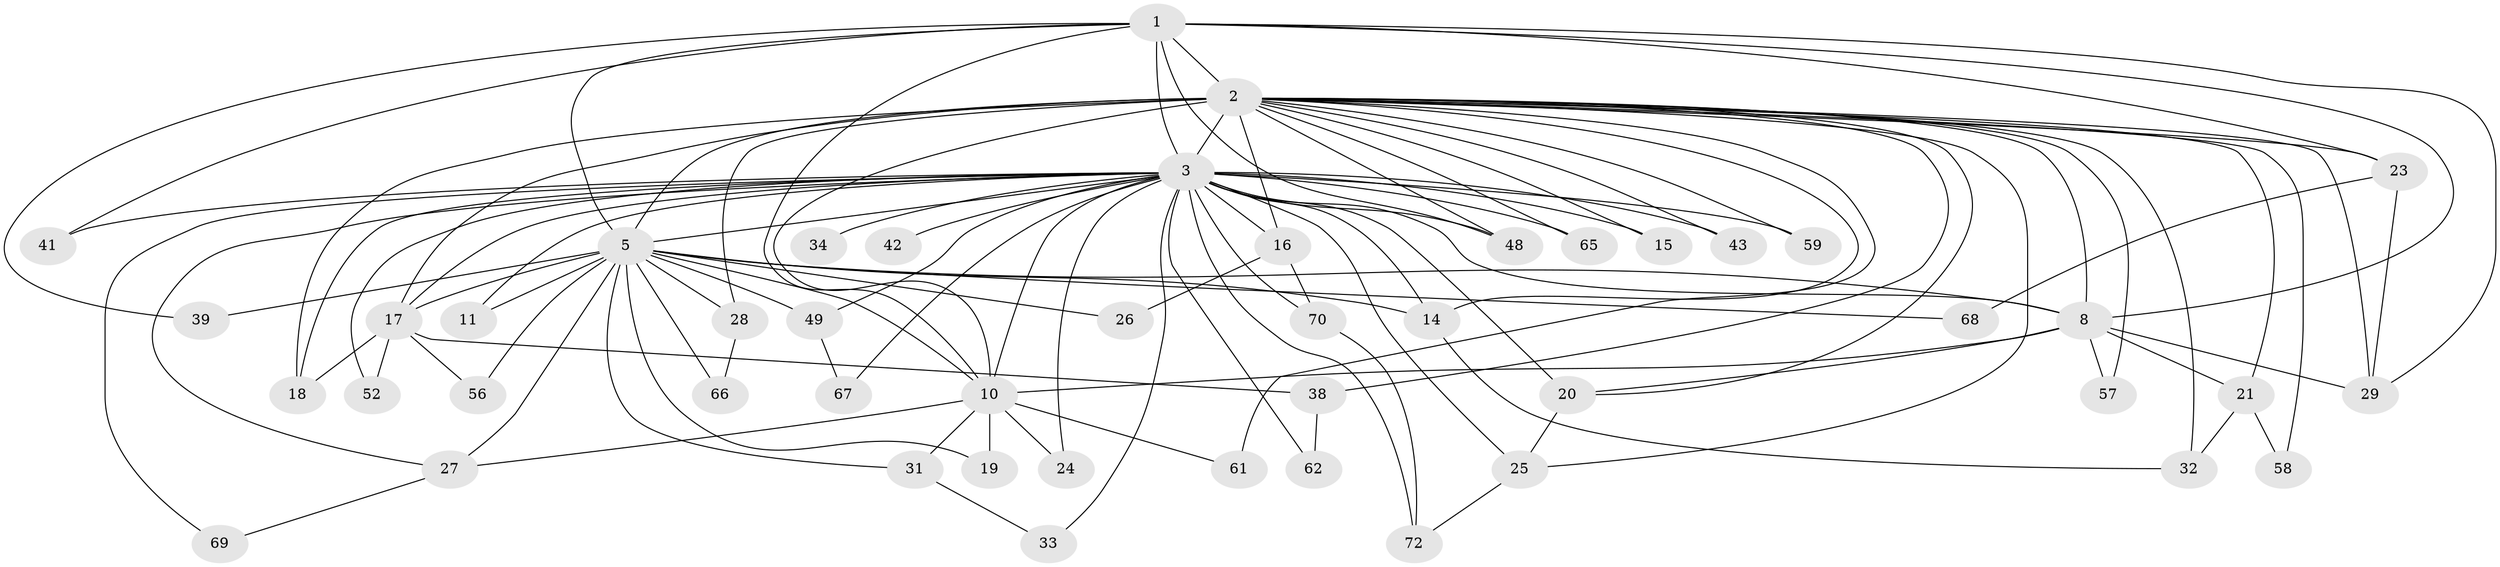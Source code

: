 // original degree distribution, {14: 0.021052631578947368, 19: 0.031578947368421054, 25: 0.010526315789473684, 18: 0.010526315789473684, 28: 0.010526315789473684, 26: 0.010526315789473684, 15: 0.010526315789473684, 2: 0.5894736842105263, 8: 0.031578947368421054, 4: 0.10526315789473684, 3: 0.1368421052631579, 6: 0.031578947368421054}
// Generated by graph-tools (version 1.1) at 2025/14/03/09/25 04:14:12]
// undirected, 47 vertices, 106 edges
graph export_dot {
graph [start="1"]
  node [color=gray90,style=filled];
  1;
  2 [super="+37+81+89+6+4+47"];
  3 [super="+46+30+13+7"];
  5;
  8 [super="+73+86+51"];
  10;
  11;
  14;
  15;
  16;
  17 [super="+55+82+35"];
  18 [super="+84"];
  19;
  20 [super="+93+36+40"];
  21;
  23;
  24;
  25;
  26;
  27 [super="+45"];
  28;
  29 [super="+83"];
  31;
  32 [super="+53"];
  33;
  34;
  38;
  39;
  41;
  42;
  43;
  48 [super="+74"];
  49;
  52;
  56;
  57;
  58;
  59;
  61;
  62 [super="+91"];
  65;
  66;
  67;
  68;
  69;
  70;
  72 [super="+95"];
  1 -- 2 [weight=3];
  1 -- 3 [weight=3];
  1 -- 5;
  1 -- 8;
  1 -- 10;
  1 -- 23;
  1 -- 39;
  1 -- 41;
  1 -- 48;
  1 -- 29;
  2 -- 3 [weight=17];
  2 -- 5 [weight=5];
  2 -- 8 [weight=3];
  2 -- 10 [weight=3];
  2 -- 16;
  2 -- 20 [weight=2];
  2 -- 21;
  2 -- 29;
  2 -- 38;
  2 -- 25 [weight=2];
  2 -- 18;
  2 -- 28;
  2 -- 43;
  2 -- 57;
  2 -- 59;
  2 -- 65;
  2 -- 14;
  2 -- 15;
  2 -- 17;
  2 -- 23;
  2 -- 32;
  2 -- 48;
  2 -- 58;
  2 -- 61;
  3 -- 5 [weight=5];
  3 -- 8 [weight=5];
  3 -- 10 [weight=3];
  3 -- 11;
  3 -- 14;
  3 -- 15 [weight=2];
  3 -- 33;
  3 -- 42 [weight=2];
  3 -- 48;
  3 -- 69;
  3 -- 62 [weight=2];
  3 -- 18 [weight=2];
  3 -- 43;
  3 -- 25 [weight=2];
  3 -- 59;
  3 -- 17 [weight=2];
  3 -- 20 [weight=3];
  3 -- 65;
  3 -- 67;
  3 -- 70;
  3 -- 72;
  3 -- 16;
  3 -- 24;
  3 -- 27 [weight=2];
  3 -- 34 [weight=2];
  3 -- 41;
  3 -- 49;
  3 -- 52 [weight=2];
  5 -- 8;
  5 -- 10;
  5 -- 11;
  5 -- 14;
  5 -- 17 [weight=2];
  5 -- 19;
  5 -- 26;
  5 -- 27 [weight=2];
  5 -- 28;
  5 -- 31;
  5 -- 39;
  5 -- 49;
  5 -- 56;
  5 -- 66;
  5 -- 68;
  8 -- 10;
  8 -- 21;
  8 -- 57;
  8 -- 20;
  8 -- 29;
  10 -- 19;
  10 -- 24;
  10 -- 31;
  10 -- 61;
  10 -- 27;
  14 -- 32;
  16 -- 26;
  16 -- 70;
  17 -- 18;
  17 -- 38;
  17 -- 56;
  17 -- 52;
  20 -- 25;
  21 -- 32;
  21 -- 58;
  23 -- 29;
  23 -- 68;
  25 -- 72;
  27 -- 69;
  28 -- 66;
  31 -- 33;
  38 -- 62;
  49 -- 67;
  70 -- 72;
}
